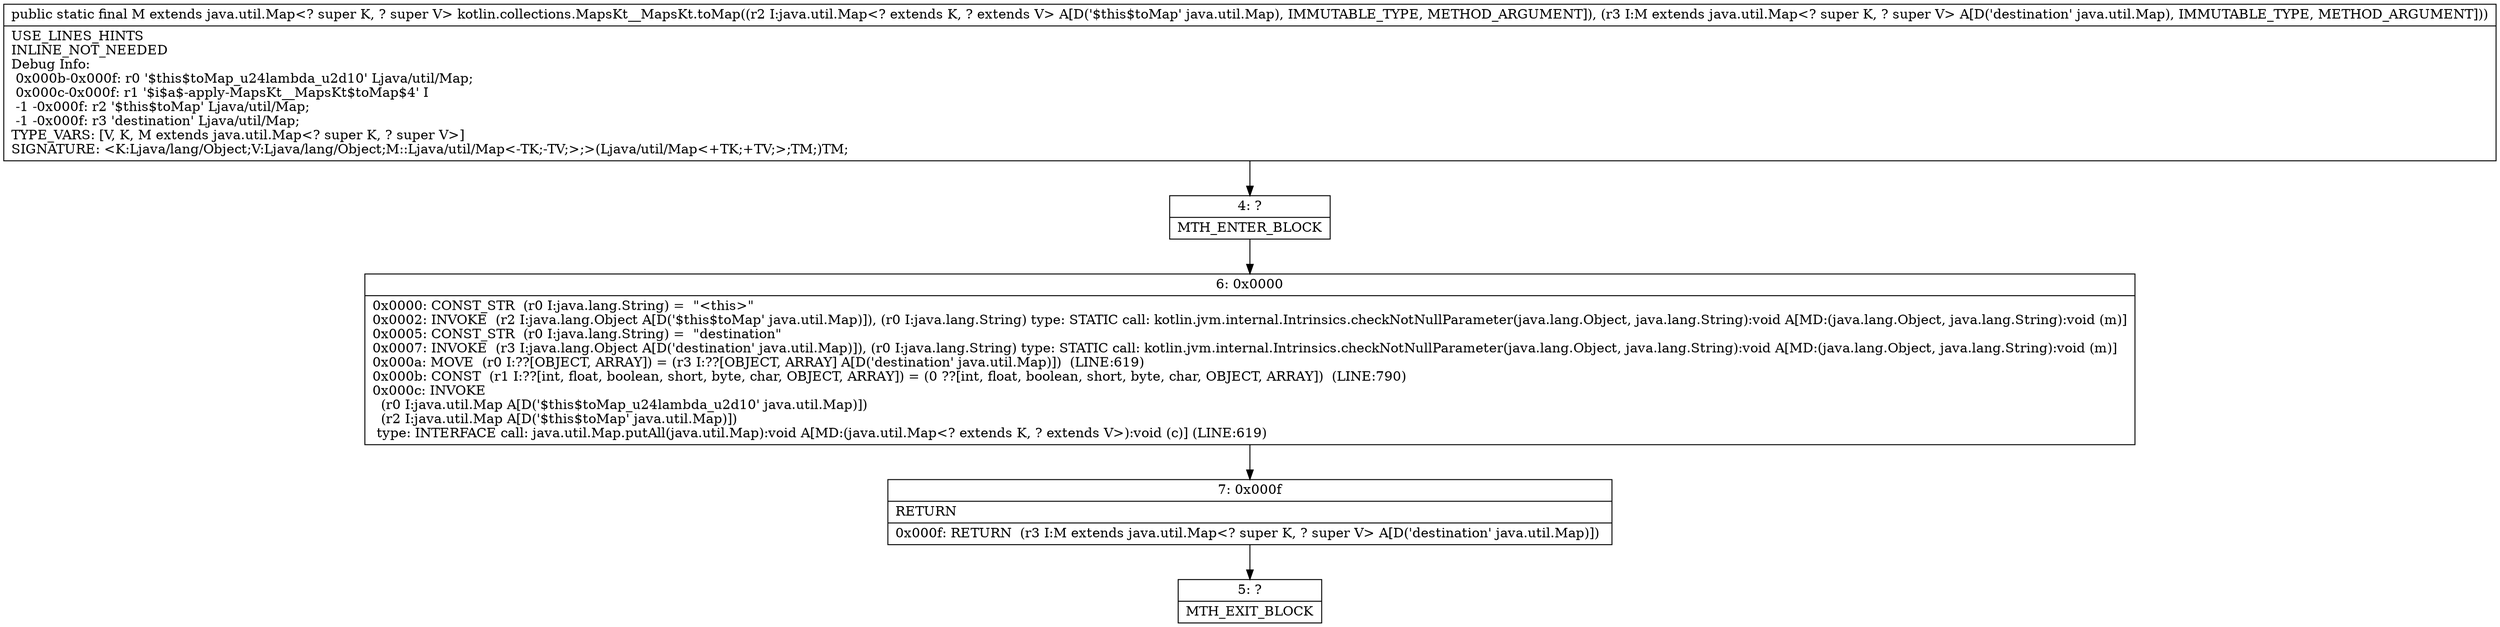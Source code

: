 digraph "CFG forkotlin.collections.MapsKt__MapsKt.toMap(Ljava\/util\/Map;Ljava\/util\/Map;)Ljava\/util\/Map;" {
Node_4 [shape=record,label="{4\:\ ?|MTH_ENTER_BLOCK\l}"];
Node_6 [shape=record,label="{6\:\ 0x0000|0x0000: CONST_STR  (r0 I:java.lang.String) =  \"\<this\>\" \l0x0002: INVOKE  (r2 I:java.lang.Object A[D('$this$toMap' java.util.Map)]), (r0 I:java.lang.String) type: STATIC call: kotlin.jvm.internal.Intrinsics.checkNotNullParameter(java.lang.Object, java.lang.String):void A[MD:(java.lang.Object, java.lang.String):void (m)]\l0x0005: CONST_STR  (r0 I:java.lang.String) =  \"destination\" \l0x0007: INVOKE  (r3 I:java.lang.Object A[D('destination' java.util.Map)]), (r0 I:java.lang.String) type: STATIC call: kotlin.jvm.internal.Intrinsics.checkNotNullParameter(java.lang.Object, java.lang.String):void A[MD:(java.lang.Object, java.lang.String):void (m)]\l0x000a: MOVE  (r0 I:??[OBJECT, ARRAY]) = (r3 I:??[OBJECT, ARRAY] A[D('destination' java.util.Map)])  (LINE:619)\l0x000b: CONST  (r1 I:??[int, float, boolean, short, byte, char, OBJECT, ARRAY]) = (0 ??[int, float, boolean, short, byte, char, OBJECT, ARRAY])  (LINE:790)\l0x000c: INVOKE  \l  (r0 I:java.util.Map A[D('$this$toMap_u24lambda_u2d10' java.util.Map)])\l  (r2 I:java.util.Map A[D('$this$toMap' java.util.Map)])\l type: INTERFACE call: java.util.Map.putAll(java.util.Map):void A[MD:(java.util.Map\<? extends K, ? extends V\>):void (c)] (LINE:619)\l}"];
Node_7 [shape=record,label="{7\:\ 0x000f|RETURN\l|0x000f: RETURN  (r3 I:M extends java.util.Map\<? super K, ? super V\> A[D('destination' java.util.Map)]) \l}"];
Node_5 [shape=record,label="{5\:\ ?|MTH_EXIT_BLOCK\l}"];
MethodNode[shape=record,label="{public static final M extends java.util.Map\<? super K, ? super V\> kotlin.collections.MapsKt__MapsKt.toMap((r2 I:java.util.Map\<? extends K, ? extends V\> A[D('$this$toMap' java.util.Map), IMMUTABLE_TYPE, METHOD_ARGUMENT]), (r3 I:M extends java.util.Map\<? super K, ? super V\> A[D('destination' java.util.Map), IMMUTABLE_TYPE, METHOD_ARGUMENT]))  | USE_LINES_HINTS\lINLINE_NOT_NEEDED\lDebug Info:\l  0x000b\-0x000f: r0 '$this$toMap_u24lambda_u2d10' Ljava\/util\/Map;\l  0x000c\-0x000f: r1 '$i$a$\-apply\-MapsKt__MapsKt$toMap$4' I\l  \-1 \-0x000f: r2 '$this$toMap' Ljava\/util\/Map;\l  \-1 \-0x000f: r3 'destination' Ljava\/util\/Map;\lTYPE_VARS: [V, K, M extends java.util.Map\<? super K, ? super V\>]\lSIGNATURE: \<K:Ljava\/lang\/Object;V:Ljava\/lang\/Object;M::Ljava\/util\/Map\<\-TK;\-TV;\>;\>(Ljava\/util\/Map\<+TK;+TV;\>;TM;)TM;\l}"];
MethodNode -> Node_4;Node_4 -> Node_6;
Node_6 -> Node_7;
Node_7 -> Node_5;
}

